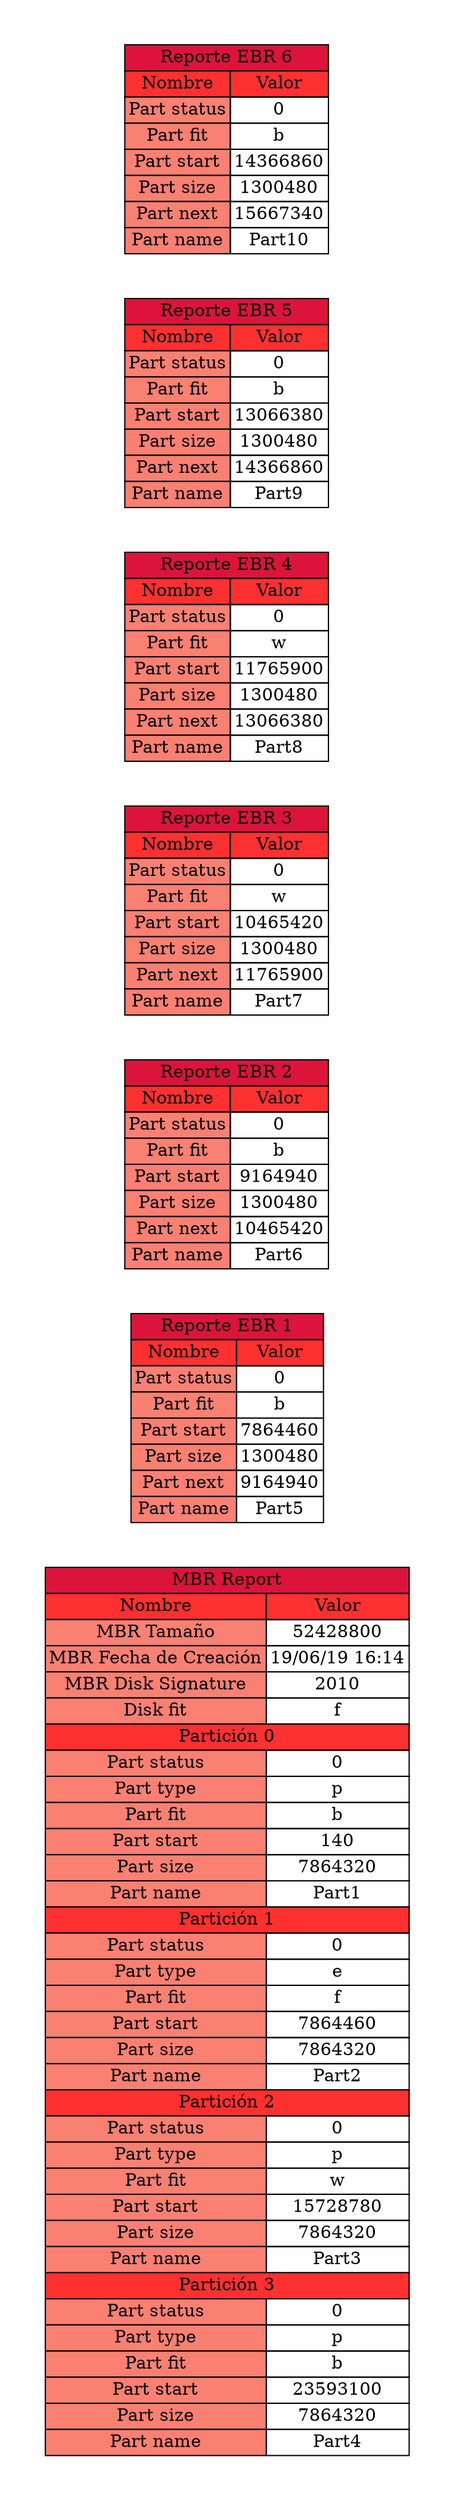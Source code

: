 digraph {
	graph[pad="0.5", nodesep="0.5", ranksep="2"]
	node [shape = plain]
	rankdir = LR
	MBR [label=<
		<table border="0" cellborder="1" cellspacing="0">
			<tr>
				<td bgcolor="crimson" colspan="2">MBR Report</td>
			</tr>
			<tr>
				<td bgcolor="firebrick1">Nombre</td>
				<td bgcolor="firebrick1">Valor</td>
			</tr>
			<tr>
				<td bgcolor="salmon">MBR Tamaño</td>
				<td>52428800</td>
			</tr>
			<tr>
				<td bgcolor="salmon">MBR Fecha de Creación</td>
				<td>19/06/19 16:14</td>
			</tr>
			<tr>
				<td bgcolor="salmon">MBR Disk Signature</td>
				<td>2010</td>
			</tr>
			<tr>
				<td bgcolor="salmon">Disk fit</td>
				<td>f</td>
			</tr>
			<tr>
				<td bgcolor="firebrick1" colspan="2">Partición 0</td>
			</tr>
			<tr>
				<td bgcolor="salmon">Part status</td>
				<td>0</td>
			</tr>
			<tr>
				<td bgcolor="salmon">Part type</td>
				<td>p</td>
			</tr>
			<tr>
				<td bgcolor="salmon">Part fit</td>
				<td>b</td>
			</tr>
			<tr>
				<td bgcolor="salmon">Part start</td>
				<td>140</td>
			</tr>
			<tr>
				<td bgcolor="salmon">Part size</td>
				<td>7864320</td>
			</tr>
			<tr>
				<td bgcolor="salmon">Part name</td>
				<td>Part1</td>
			</tr>
			<tr>
				<td bgcolor="firebrick1" colspan="2">Partición 1</td>
			</tr>
			<tr>
				<td bgcolor="salmon">Part status</td>
				<td>0</td>
			</tr>
			<tr>
				<td bgcolor="salmon">Part type</td>
				<td>e</td>
			</tr>
			<tr>
				<td bgcolor="salmon">Part fit</td>
				<td>f</td>
			</tr>
			<tr>
				<td bgcolor="salmon">Part start</td>
				<td>7864460</td>
			</tr>
			<tr>
				<td bgcolor="salmon">Part size</td>
				<td>7864320</td>
			</tr>
			<tr>
				<td bgcolor="salmon">Part name</td>
				<td>Part2</td>
			</tr>
			<tr>
				<td bgcolor="firebrick1" colspan="2">Partición 2</td>
			</tr>
			<tr>
				<td bgcolor="salmon">Part status</td>
				<td>0</td>
			</tr>
			<tr>
				<td bgcolor="salmon">Part type</td>
				<td>p</td>
			</tr>
			<tr>
				<td bgcolor="salmon">Part fit</td>
				<td>w</td>
			</tr>
			<tr>
				<td bgcolor="salmon">Part start</td>
				<td>15728780</td>
			</tr>
			<tr>
				<td bgcolor="salmon">Part size</td>
				<td>7864320</td>
			</tr>
			<tr>
				<td bgcolor="salmon">Part name</td>
				<td>Part3</td>
			</tr>
			<tr>
				<td bgcolor="firebrick1" colspan="2">Partición 3</td>
			</tr>
			<tr>
				<td bgcolor="salmon">Part status</td>
				<td>0</td>
			</tr>
			<tr>
				<td bgcolor="salmon">Part type</td>
				<td>p</td>
			</tr>
			<tr>
				<td bgcolor="salmon">Part fit</td>
				<td>b</td>
			</tr>
			<tr>
				<td bgcolor="salmon">Part start</td>
				<td>23593100</td>
			</tr>
			<tr>
				<td bgcolor="salmon">Part size</td>
				<td>7864320</td>
			</tr>
			<tr>
				<td bgcolor="salmon">Part name</td>
				<td>Part4</td>
			</tr>
		</table>
	>]
	EBR1 [label=<
		<table border="0" cellborder="1" cellspacing="0">
			<tr>
				<td bgcolor="crimson" colspan="2">Reporte EBR 1</td>
			</tr>
			<tr>
				<td bgcolor="firebrick1">Nombre</td>
				<td bgcolor="firebrick1">Valor</td>
			</tr>
			<tr>
				<td bgcolor="salmon">Part status</td>
				<td>0</td>
			</tr>
			<tr>
				<td bgcolor="salmon">Part fit</td>
				<td>b</td>
			</tr>
			<tr>
				<td bgcolor="salmon">Part start</td>
				<td>7864460</td>
			</tr>
			<tr>
				<td bgcolor="salmon">Part size</td>
				<td>1300480</td>
			</tr>
			<tr>
				<td bgcolor="salmon">Part next</td>
				<td>9164940</td>
			</tr>
			<tr>
				<td bgcolor="salmon">Part name</td>
				<td>Part5</td>
			</tr>
		</table>
	>]
	EBR2 [label=<
		<table border="0" cellborder="1" cellspacing="0">
			<tr>
				<td bgcolor="crimson" colspan="2">Reporte EBR 2</td>
			</tr>
			<tr>
				<td bgcolor="firebrick1">Nombre</td>
				<td bgcolor="firebrick1">Valor</td>
			</tr>
			<tr>
				<td bgcolor="salmon">Part status</td>
				<td>0</td>
			</tr>
			<tr>
				<td bgcolor="salmon">Part fit</td>
				<td>b</td>
			</tr>
			<tr>
				<td bgcolor="salmon">Part start</td>
				<td>9164940</td>
			</tr>
			<tr>
				<td bgcolor="salmon">Part size</td>
				<td>1300480</td>
			</tr>
			<tr>
				<td bgcolor="salmon">Part next</td>
				<td>10465420</td>
			</tr>
			<tr>
				<td bgcolor="salmon">Part name</td>
				<td>Part6</td>
			</tr>
		</table>
	>]
	EBR3 [label=<
		<table border="0" cellborder="1" cellspacing="0">
			<tr>
				<td bgcolor="crimson" colspan="2">Reporte EBR 3</td>
			</tr>
			<tr>
				<td bgcolor="firebrick1">Nombre</td>
				<td bgcolor="firebrick1">Valor</td>
			</tr>
			<tr>
				<td bgcolor="salmon">Part status</td>
				<td>0</td>
			</tr>
			<tr>
				<td bgcolor="salmon">Part fit</td>
				<td>w</td>
			</tr>
			<tr>
				<td bgcolor="salmon">Part start</td>
				<td>10465420</td>
			</tr>
			<tr>
				<td bgcolor="salmon">Part size</td>
				<td>1300480</td>
			</tr>
			<tr>
				<td bgcolor="salmon">Part next</td>
				<td>11765900</td>
			</tr>
			<tr>
				<td bgcolor="salmon">Part name</td>
				<td>Part7</td>
			</tr>
		</table>
	>]
	EBR4 [label=<
		<table border="0" cellborder="1" cellspacing="0">
			<tr>
				<td bgcolor="crimson" colspan="2">Reporte EBR 4</td>
			</tr>
			<tr>
				<td bgcolor="firebrick1">Nombre</td>
				<td bgcolor="firebrick1">Valor</td>
			</tr>
			<tr>
				<td bgcolor="salmon">Part status</td>
				<td>0</td>
			</tr>
			<tr>
				<td bgcolor="salmon">Part fit</td>
				<td>w</td>
			</tr>
			<tr>
				<td bgcolor="salmon">Part start</td>
				<td>11765900</td>
			</tr>
			<tr>
				<td bgcolor="salmon">Part size</td>
				<td>1300480</td>
			</tr>
			<tr>
				<td bgcolor="salmon">Part next</td>
				<td>13066380</td>
			</tr>
			<tr>
				<td bgcolor="salmon">Part name</td>
				<td>Part8</td>
			</tr>
		</table>
	>]
	EBR5 [label=<
		<table border="0" cellborder="1" cellspacing="0">
			<tr>
				<td bgcolor="crimson" colspan="2">Reporte EBR 5</td>
			</tr>
			<tr>
				<td bgcolor="firebrick1">Nombre</td>
				<td bgcolor="firebrick1">Valor</td>
			</tr>
			<tr>
				<td bgcolor="salmon">Part status</td>
				<td>0</td>
			</tr>
			<tr>
				<td bgcolor="salmon">Part fit</td>
				<td>b</td>
			</tr>
			<tr>
				<td bgcolor="salmon">Part start</td>
				<td>13066380</td>
			</tr>
			<tr>
				<td bgcolor="salmon">Part size</td>
				<td>1300480</td>
			</tr>
			<tr>
				<td bgcolor="salmon">Part next</td>
				<td>14366860</td>
			</tr>
			<tr>
				<td bgcolor="salmon">Part name</td>
				<td>Part9</td>
			</tr>
		</table>
	>]
	EBR6 [label=<
		<table border="0" cellborder="1" cellspacing="0">
			<tr>
				<td bgcolor="crimson" colspan="2">Reporte EBR 6</td>
			</tr>
			<tr>
				<td bgcolor="firebrick1">Nombre</td>
				<td bgcolor="firebrick1">Valor</td>
			</tr>
			<tr>
				<td bgcolor="salmon">Part status</td>
				<td>0</td>
			</tr>
			<tr>
				<td bgcolor="salmon">Part fit</td>
				<td>b</td>
			</tr>
			<tr>
				<td bgcolor="salmon">Part start</td>
				<td>14366860</td>
			</tr>
			<tr>
				<td bgcolor="salmon">Part size</td>
				<td>1300480</td>
			</tr>
			<tr>
				<td bgcolor="salmon">Part next</td>
				<td>15667340</td>
			</tr>
			<tr>
				<td bgcolor="salmon">Part name</td>
				<td>Part10</td>
			</tr>
		</table>
	>]
}